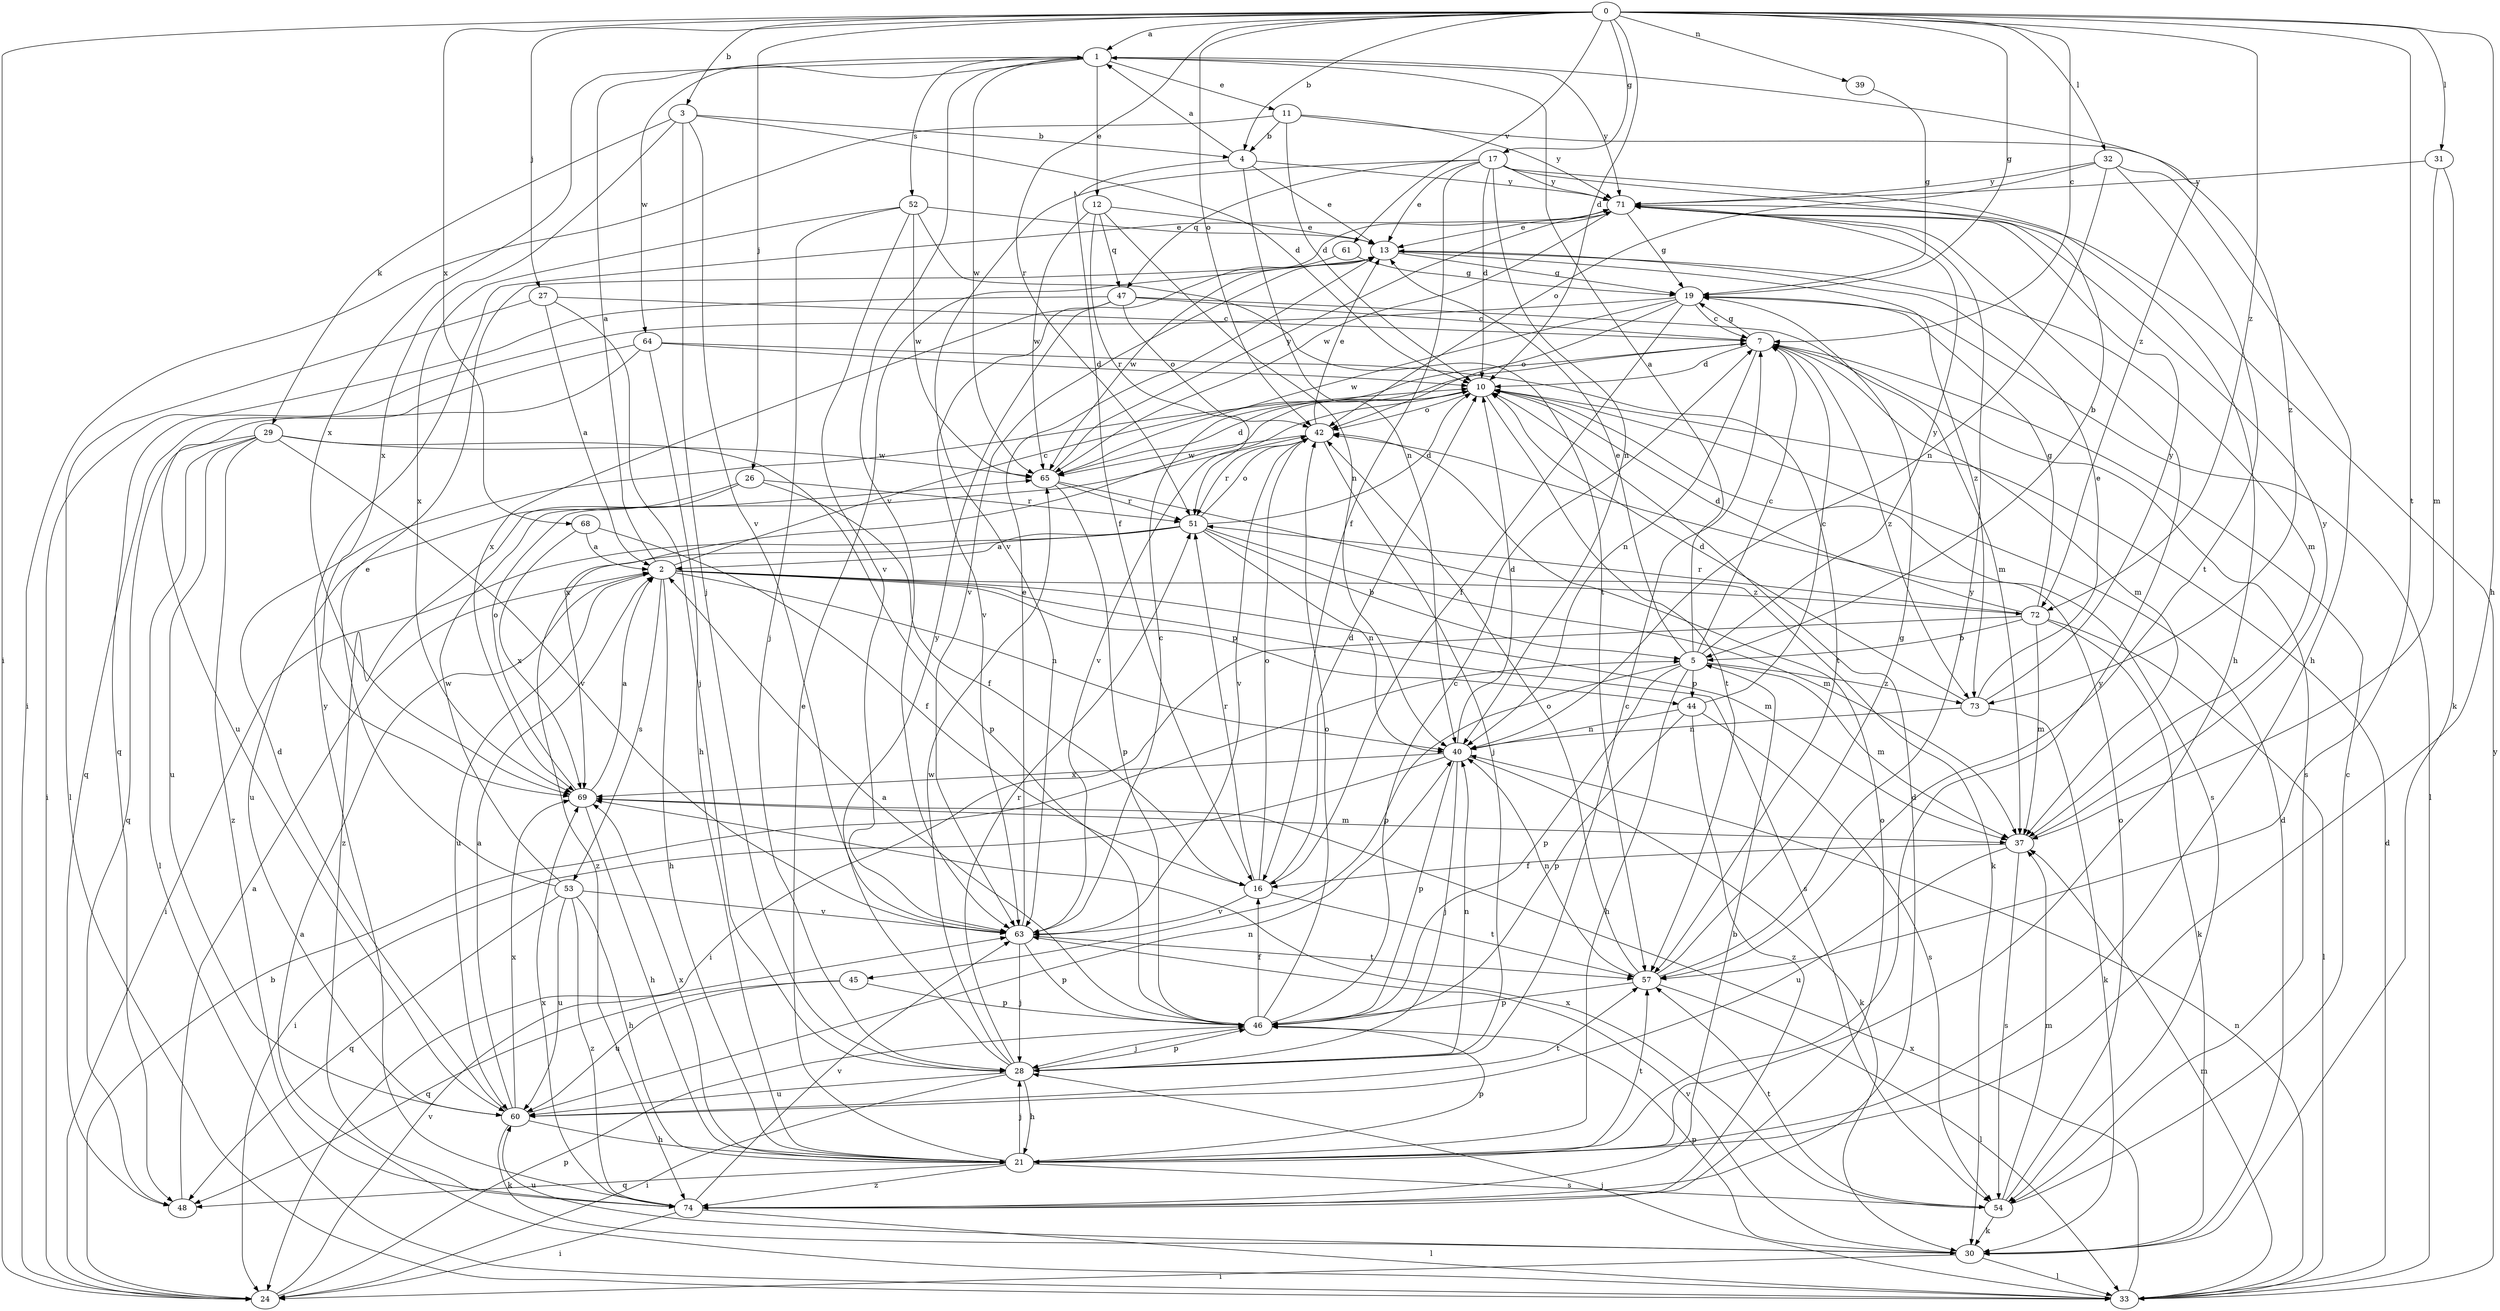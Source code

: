 strict digraph  {
0;
1;
2;
3;
4;
5;
7;
10;
11;
12;
13;
16;
17;
19;
21;
24;
26;
27;
28;
29;
30;
31;
32;
33;
37;
39;
40;
42;
44;
45;
46;
47;
48;
51;
52;
53;
54;
57;
60;
61;
63;
64;
65;
68;
69;
71;
72;
73;
74;
0 -> 1  [label=a];
0 -> 3  [label=b];
0 -> 4  [label=b];
0 -> 7  [label=c];
0 -> 10  [label=d];
0 -> 17  [label=g];
0 -> 19  [label=g];
0 -> 21  [label=h];
0 -> 24  [label=i];
0 -> 26  [label=j];
0 -> 27  [label=j];
0 -> 31  [label=l];
0 -> 32  [label=l];
0 -> 39  [label=n];
0 -> 42  [label=o];
0 -> 51  [label=r];
0 -> 57  [label=t];
0 -> 61  [label=v];
0 -> 68  [label=x];
0 -> 72  [label=z];
1 -> 11  [label=e];
1 -> 12  [label=e];
1 -> 52  [label=s];
1 -> 63  [label=v];
1 -> 64  [label=w];
1 -> 65  [label=w];
1 -> 69  [label=x];
1 -> 71  [label=y];
1 -> 72  [label=z];
2 -> 1  [label=a];
2 -> 7  [label=c];
2 -> 21  [label=h];
2 -> 37  [label=m];
2 -> 40  [label=n];
2 -> 44  [label=p];
2 -> 53  [label=s];
2 -> 54  [label=s];
2 -> 60  [label=u];
2 -> 72  [label=z];
3 -> 4  [label=b];
3 -> 10  [label=d];
3 -> 28  [label=j];
3 -> 29  [label=k];
3 -> 63  [label=v];
3 -> 69  [label=x];
4 -> 1  [label=a];
4 -> 13  [label=e];
4 -> 16  [label=f];
4 -> 40  [label=n];
4 -> 71  [label=y];
5 -> 1  [label=a];
5 -> 7  [label=c];
5 -> 13  [label=e];
5 -> 21  [label=h];
5 -> 37  [label=m];
5 -> 44  [label=p];
5 -> 45  [label=p];
5 -> 46  [label=p];
5 -> 71  [label=y];
5 -> 73  [label=z];
7 -> 10  [label=d];
7 -> 19  [label=g];
7 -> 37  [label=m];
7 -> 40  [label=n];
7 -> 54  [label=s];
7 -> 73  [label=z];
10 -> 42  [label=o];
10 -> 54  [label=s];
10 -> 57  [label=t];
10 -> 63  [label=v];
10 -> 69  [label=x];
11 -> 4  [label=b];
11 -> 10  [label=d];
11 -> 24  [label=i];
11 -> 71  [label=y];
11 -> 73  [label=z];
12 -> 13  [label=e];
12 -> 40  [label=n];
12 -> 47  [label=q];
12 -> 51  [label=r];
12 -> 65  [label=w];
13 -> 19  [label=g];
13 -> 37  [label=m];
13 -> 63  [label=v];
13 -> 73  [label=z];
16 -> 10  [label=d];
16 -> 42  [label=o];
16 -> 51  [label=r];
16 -> 57  [label=t];
16 -> 63  [label=v];
17 -> 5  [label=b];
17 -> 10  [label=d];
17 -> 13  [label=e];
17 -> 16  [label=f];
17 -> 21  [label=h];
17 -> 40  [label=n];
17 -> 47  [label=q];
17 -> 63  [label=v];
17 -> 71  [label=y];
19 -> 7  [label=c];
19 -> 16  [label=f];
19 -> 33  [label=l];
19 -> 42  [label=o];
19 -> 48  [label=q];
19 -> 65  [label=w];
21 -> 13  [label=e];
21 -> 28  [label=j];
21 -> 46  [label=p];
21 -> 48  [label=q];
21 -> 54  [label=s];
21 -> 57  [label=t];
21 -> 69  [label=x];
21 -> 71  [label=y];
21 -> 74  [label=z];
24 -> 5  [label=b];
24 -> 46  [label=p];
24 -> 63  [label=v];
26 -> 16  [label=f];
26 -> 51  [label=r];
26 -> 60  [label=u];
26 -> 74  [label=z];
27 -> 2  [label=a];
27 -> 7  [label=c];
27 -> 28  [label=j];
27 -> 33  [label=l];
28 -> 7  [label=c];
28 -> 21  [label=h];
28 -> 24  [label=i];
28 -> 40  [label=n];
28 -> 46  [label=p];
28 -> 51  [label=r];
28 -> 60  [label=u];
28 -> 65  [label=w];
28 -> 71  [label=y];
29 -> 33  [label=l];
29 -> 46  [label=p];
29 -> 48  [label=q];
29 -> 60  [label=u];
29 -> 63  [label=v];
29 -> 65  [label=w];
29 -> 74  [label=z];
30 -> 10  [label=d];
30 -> 24  [label=i];
30 -> 33  [label=l];
30 -> 46  [label=p];
30 -> 60  [label=u];
30 -> 63  [label=v];
31 -> 30  [label=k];
31 -> 37  [label=m];
31 -> 71  [label=y];
32 -> 21  [label=h];
32 -> 40  [label=n];
32 -> 42  [label=o];
32 -> 57  [label=t];
32 -> 71  [label=y];
33 -> 2  [label=a];
33 -> 10  [label=d];
33 -> 28  [label=j];
33 -> 37  [label=m];
33 -> 40  [label=n];
33 -> 69  [label=x];
33 -> 71  [label=y];
37 -> 16  [label=f];
37 -> 54  [label=s];
37 -> 60  [label=u];
37 -> 71  [label=y];
39 -> 19  [label=g];
40 -> 10  [label=d];
40 -> 24  [label=i];
40 -> 28  [label=j];
40 -> 30  [label=k];
40 -> 46  [label=p];
40 -> 69  [label=x];
42 -> 13  [label=e];
42 -> 28  [label=j];
42 -> 51  [label=r];
42 -> 63  [label=v];
42 -> 65  [label=w];
44 -> 7  [label=c];
44 -> 40  [label=n];
44 -> 46  [label=p];
44 -> 54  [label=s];
44 -> 74  [label=z];
45 -> 46  [label=p];
45 -> 48  [label=q];
45 -> 60  [label=u];
46 -> 2  [label=a];
46 -> 7  [label=c];
46 -> 16  [label=f];
46 -> 28  [label=j];
46 -> 42  [label=o];
47 -> 7  [label=c];
47 -> 24  [label=i];
47 -> 37  [label=m];
47 -> 42  [label=o];
47 -> 63  [label=v];
47 -> 69  [label=x];
48 -> 2  [label=a];
51 -> 2  [label=a];
51 -> 5  [label=b];
51 -> 10  [label=d];
51 -> 24  [label=i];
51 -> 37  [label=m];
51 -> 40  [label=n];
51 -> 42  [label=o];
51 -> 74  [label=z];
52 -> 13  [label=e];
52 -> 28  [label=j];
52 -> 57  [label=t];
52 -> 63  [label=v];
52 -> 65  [label=w];
52 -> 69  [label=x];
53 -> 13  [label=e];
53 -> 21  [label=h];
53 -> 48  [label=q];
53 -> 60  [label=u];
53 -> 63  [label=v];
53 -> 65  [label=w];
53 -> 74  [label=z];
54 -> 7  [label=c];
54 -> 30  [label=k];
54 -> 37  [label=m];
54 -> 42  [label=o];
54 -> 57  [label=t];
54 -> 69  [label=x];
57 -> 19  [label=g];
57 -> 33  [label=l];
57 -> 40  [label=n];
57 -> 42  [label=o];
57 -> 46  [label=p];
57 -> 71  [label=y];
60 -> 2  [label=a];
60 -> 10  [label=d];
60 -> 21  [label=h];
60 -> 30  [label=k];
60 -> 40  [label=n];
60 -> 57  [label=t];
60 -> 69  [label=x];
61 -> 19  [label=g];
61 -> 65  [label=w];
63 -> 7  [label=c];
63 -> 13  [label=e];
63 -> 28  [label=j];
63 -> 46  [label=p];
63 -> 57  [label=t];
64 -> 10  [label=d];
64 -> 21  [label=h];
64 -> 48  [label=q];
64 -> 57  [label=t];
64 -> 60  [label=u];
65 -> 10  [label=d];
65 -> 30  [label=k];
65 -> 46  [label=p];
65 -> 51  [label=r];
65 -> 71  [label=y];
68 -> 2  [label=a];
68 -> 16  [label=f];
68 -> 69  [label=x];
69 -> 2  [label=a];
69 -> 21  [label=h];
69 -> 37  [label=m];
69 -> 42  [label=o];
71 -> 13  [label=e];
71 -> 19  [label=g];
71 -> 65  [label=w];
72 -> 5  [label=b];
72 -> 10  [label=d];
72 -> 19  [label=g];
72 -> 24  [label=i];
72 -> 30  [label=k];
72 -> 33  [label=l];
72 -> 37  [label=m];
72 -> 51  [label=r];
73 -> 10  [label=d];
73 -> 13  [label=e];
73 -> 30  [label=k];
73 -> 40  [label=n];
73 -> 71  [label=y];
74 -> 5  [label=b];
74 -> 10  [label=d];
74 -> 24  [label=i];
74 -> 33  [label=l];
74 -> 42  [label=o];
74 -> 63  [label=v];
74 -> 69  [label=x];
74 -> 71  [label=y];
}
